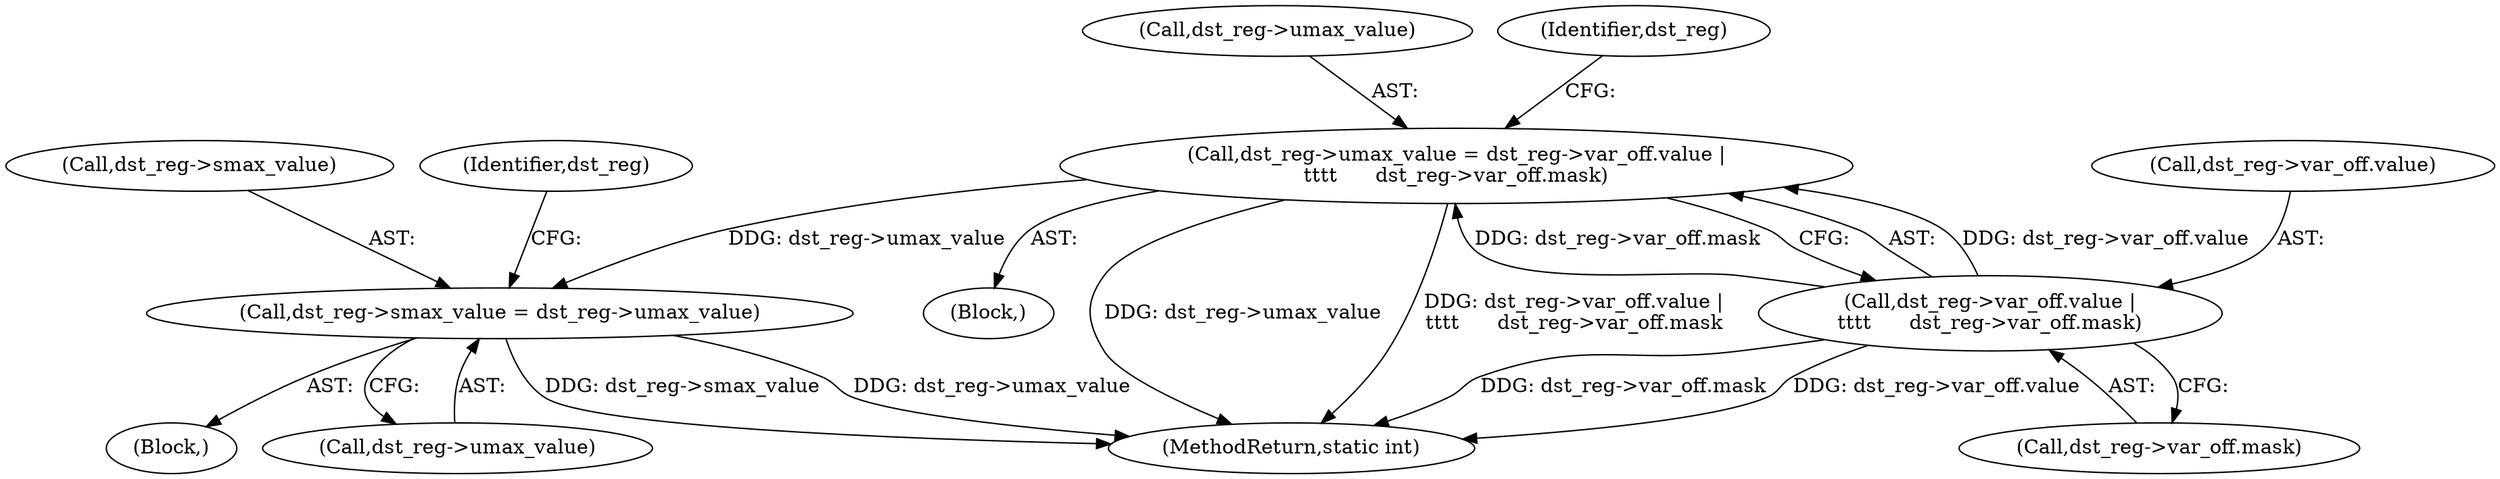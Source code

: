digraph "0_linux_468f6eafa6c44cb2c5d8aad35e12f06c240a812a@pointer" {
"1000621" [label="(Call,dst_reg->smax_value = dst_reg->umax_value)"];
"1000576" [label="(Call,dst_reg->umax_value = dst_reg->var_off.value |\n\t\t\t\t      dst_reg->var_off.mask)"];
"1000580" [label="(Call,dst_reg->var_off.value |\n\t\t\t\t      dst_reg->var_off.mask)"];
"1000622" [label="(Call,dst_reg->smax_value)"];
"1000586" [label="(Call,dst_reg->var_off.mask)"];
"1000580" [label="(Call,dst_reg->var_off.value |\n\t\t\t\t      dst_reg->var_off.mask)"];
"1000576" [label="(Call,dst_reg->umax_value = dst_reg->var_off.value |\n\t\t\t\t      dst_reg->var_off.mask)"];
"1000629" [label="(Identifier,dst_reg)"];
"1000783" [label="(MethodReturn,static int)"];
"1000625" [label="(Call,dst_reg->umax_value)"];
"1000613" [label="(Block,)"];
"1000194" [label="(Block,)"];
"1000577" [label="(Call,dst_reg->umax_value)"];
"1000621" [label="(Call,dst_reg->smax_value = dst_reg->umax_value)"];
"1000595" [label="(Identifier,dst_reg)"];
"1000581" [label="(Call,dst_reg->var_off.value)"];
"1000621" -> "1000613"  [label="AST: "];
"1000621" -> "1000625"  [label="CFG: "];
"1000622" -> "1000621"  [label="AST: "];
"1000625" -> "1000621"  [label="AST: "];
"1000629" -> "1000621"  [label="CFG: "];
"1000621" -> "1000783"  [label="DDG: dst_reg->smax_value"];
"1000621" -> "1000783"  [label="DDG: dst_reg->umax_value"];
"1000576" -> "1000621"  [label="DDG: dst_reg->umax_value"];
"1000576" -> "1000194"  [label="AST: "];
"1000576" -> "1000580"  [label="CFG: "];
"1000577" -> "1000576"  [label="AST: "];
"1000580" -> "1000576"  [label="AST: "];
"1000595" -> "1000576"  [label="CFG: "];
"1000576" -> "1000783"  [label="DDG: dst_reg->var_off.value |\n\t\t\t\t      dst_reg->var_off.mask"];
"1000576" -> "1000783"  [label="DDG: dst_reg->umax_value"];
"1000580" -> "1000576"  [label="DDG: dst_reg->var_off.value"];
"1000580" -> "1000576"  [label="DDG: dst_reg->var_off.mask"];
"1000580" -> "1000586"  [label="CFG: "];
"1000581" -> "1000580"  [label="AST: "];
"1000586" -> "1000580"  [label="AST: "];
"1000580" -> "1000783"  [label="DDG: dst_reg->var_off.mask"];
"1000580" -> "1000783"  [label="DDG: dst_reg->var_off.value"];
}
